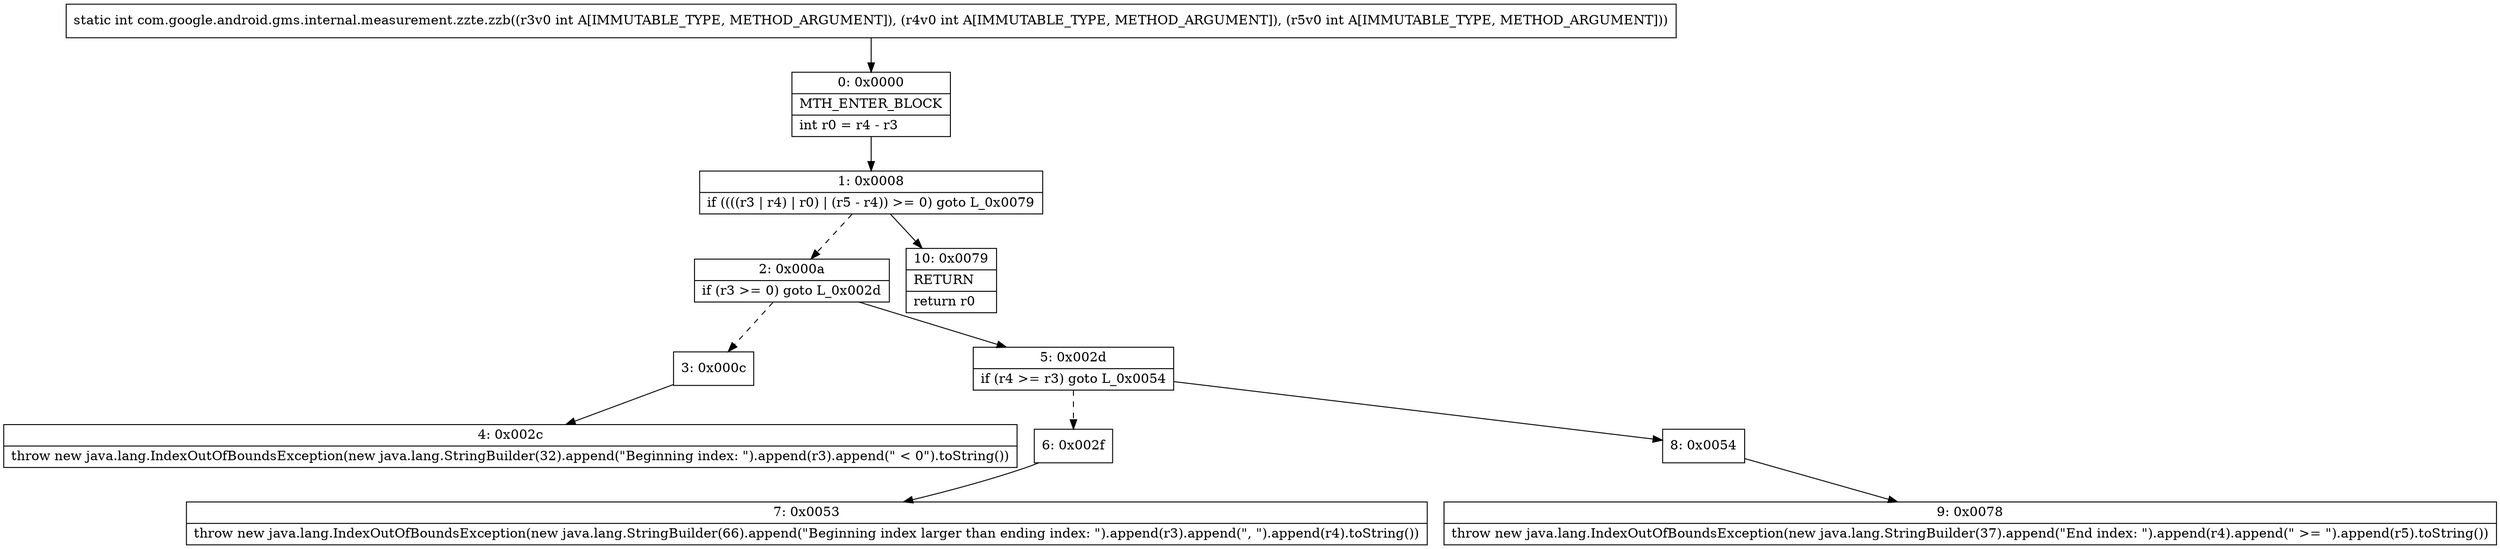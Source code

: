 digraph "CFG forcom.google.android.gms.internal.measurement.zzte.zzb(III)I" {
Node_0 [shape=record,label="{0\:\ 0x0000|MTH_ENTER_BLOCK\l|int r0 = r4 \- r3\l}"];
Node_1 [shape=record,label="{1\:\ 0x0008|if ((((r3 \| r4) \| r0) \| (r5 \- r4)) \>= 0) goto L_0x0079\l}"];
Node_2 [shape=record,label="{2\:\ 0x000a|if (r3 \>= 0) goto L_0x002d\l}"];
Node_3 [shape=record,label="{3\:\ 0x000c}"];
Node_4 [shape=record,label="{4\:\ 0x002c|throw new java.lang.IndexOutOfBoundsException(new java.lang.StringBuilder(32).append(\"Beginning index: \").append(r3).append(\" \< 0\").toString())\l}"];
Node_5 [shape=record,label="{5\:\ 0x002d|if (r4 \>= r3) goto L_0x0054\l}"];
Node_6 [shape=record,label="{6\:\ 0x002f}"];
Node_7 [shape=record,label="{7\:\ 0x0053|throw new java.lang.IndexOutOfBoundsException(new java.lang.StringBuilder(66).append(\"Beginning index larger than ending index: \").append(r3).append(\", \").append(r4).toString())\l}"];
Node_8 [shape=record,label="{8\:\ 0x0054}"];
Node_9 [shape=record,label="{9\:\ 0x0078|throw new java.lang.IndexOutOfBoundsException(new java.lang.StringBuilder(37).append(\"End index: \").append(r4).append(\" \>= \").append(r5).toString())\l}"];
Node_10 [shape=record,label="{10\:\ 0x0079|RETURN\l|return r0\l}"];
MethodNode[shape=record,label="{static int com.google.android.gms.internal.measurement.zzte.zzb((r3v0 int A[IMMUTABLE_TYPE, METHOD_ARGUMENT]), (r4v0 int A[IMMUTABLE_TYPE, METHOD_ARGUMENT]), (r5v0 int A[IMMUTABLE_TYPE, METHOD_ARGUMENT])) }"];
MethodNode -> Node_0;
Node_0 -> Node_1;
Node_1 -> Node_2[style=dashed];
Node_1 -> Node_10;
Node_2 -> Node_3[style=dashed];
Node_2 -> Node_5;
Node_3 -> Node_4;
Node_5 -> Node_6[style=dashed];
Node_5 -> Node_8;
Node_6 -> Node_7;
Node_8 -> Node_9;
}

